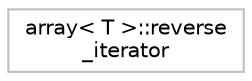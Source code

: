 digraph "Graphical Class Hierarchy"
{
 // LATEX_PDF_SIZE
  edge [fontname="Helvetica",fontsize="10",labelfontname="Helvetica",labelfontsize="10"];
  node [fontname="Helvetica",fontsize="10",shape=record];
  rankdir="LR";
  Node0 [label="array\< T \>::reverse\l_iterator",height=0.2,width=0.4,color="grey75", fillcolor="white", style="filled",tooltip="STL iterator class."];
}
